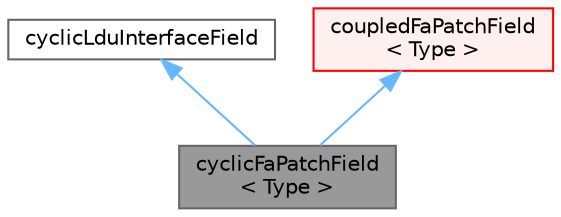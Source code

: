 digraph "cyclicFaPatchField&lt; Type &gt;"
{
 // LATEX_PDF_SIZE
  bgcolor="transparent";
  edge [fontname=Helvetica,fontsize=10,labelfontname=Helvetica,labelfontsize=10];
  node [fontname=Helvetica,fontsize=10,shape=box,height=0.2,width=0.4];
  Node1 [id="Node000001",label="cyclicFaPatchField\l\< Type \>",height=0.2,width=0.4,color="gray40", fillcolor="grey60", style="filled", fontcolor="black",tooltip="Foam::cyclicFaPatchField."];
  Node2 -> Node1 [id="edge1_Node000001_Node000002",dir="back",color="steelblue1",style="solid",tooltip=" "];
  Node2 [id="Node000002",label="cyclicLduInterfaceField",height=0.2,width=0.4,color="gray40", fillcolor="white", style="filled",URL="$classFoam_1_1cyclicLduInterfaceField.html",tooltip="Abstract base class for cyclic coupled interfaces."];
  Node3 -> Node1 [id="edge2_Node000001_Node000003",dir="back",color="steelblue1",style="solid",tooltip=" "];
  Node3 [id="Node000003",label="coupledFaPatchField\l\< Type \>",height=0.2,width=0.4,color="red", fillcolor="#FFF0F0", style="filled",URL="$classFoam_1_1coupledFaPatchField.html",tooltip="Author Zeljko Tukovic, FMENA Hrvoje Jasak, Wikki Ltd."];
}
